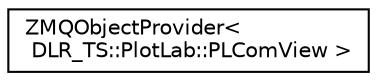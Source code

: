 digraph "Graphical Class Hierarchy"
{
 // LATEX_PDF_SIZE
  edge [fontname="Helvetica",fontsize="10",labelfontname="Helvetica",labelfontsize="10"];
  node [fontname="Helvetica",fontsize="10",shape=record];
  rankdir="LR";
  Node0 [label="ZMQObjectProvider\<\l DLR_TS::PlotLab::PLComView \>",height=0.2,width=0.4,color="black", fillcolor="white", style="filled",URL="$classZMQObjectProvider.html",tooltip=" "];
}
